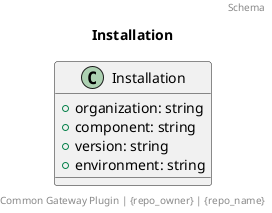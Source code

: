 @startuml
title: Installation
footer: Common Gateway Plugin | {repo_owner} | {repo_name} 
header: Schema

class Installation {
  + organization: string
  + component: string
  + version: string
  + environment: string
}
@enduml
